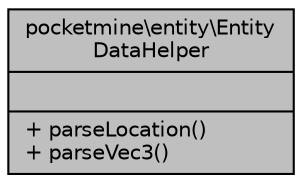 digraph "pocketmine\entity\EntityDataHelper"
{
 // INTERACTIVE_SVG=YES
 // LATEX_PDF_SIZE
  edge [fontname="Helvetica",fontsize="10",labelfontname="Helvetica",labelfontsize="10"];
  node [fontname="Helvetica",fontsize="10",shape=record];
  Node1 [label="{pocketmine\\entity\\Entity\lDataHelper\n||+ parseLocation()\l+ parseVec3()\l}",height=0.2,width=0.4,color="black", fillcolor="grey75", style="filled", fontcolor="black",tooltip=" "];
}
